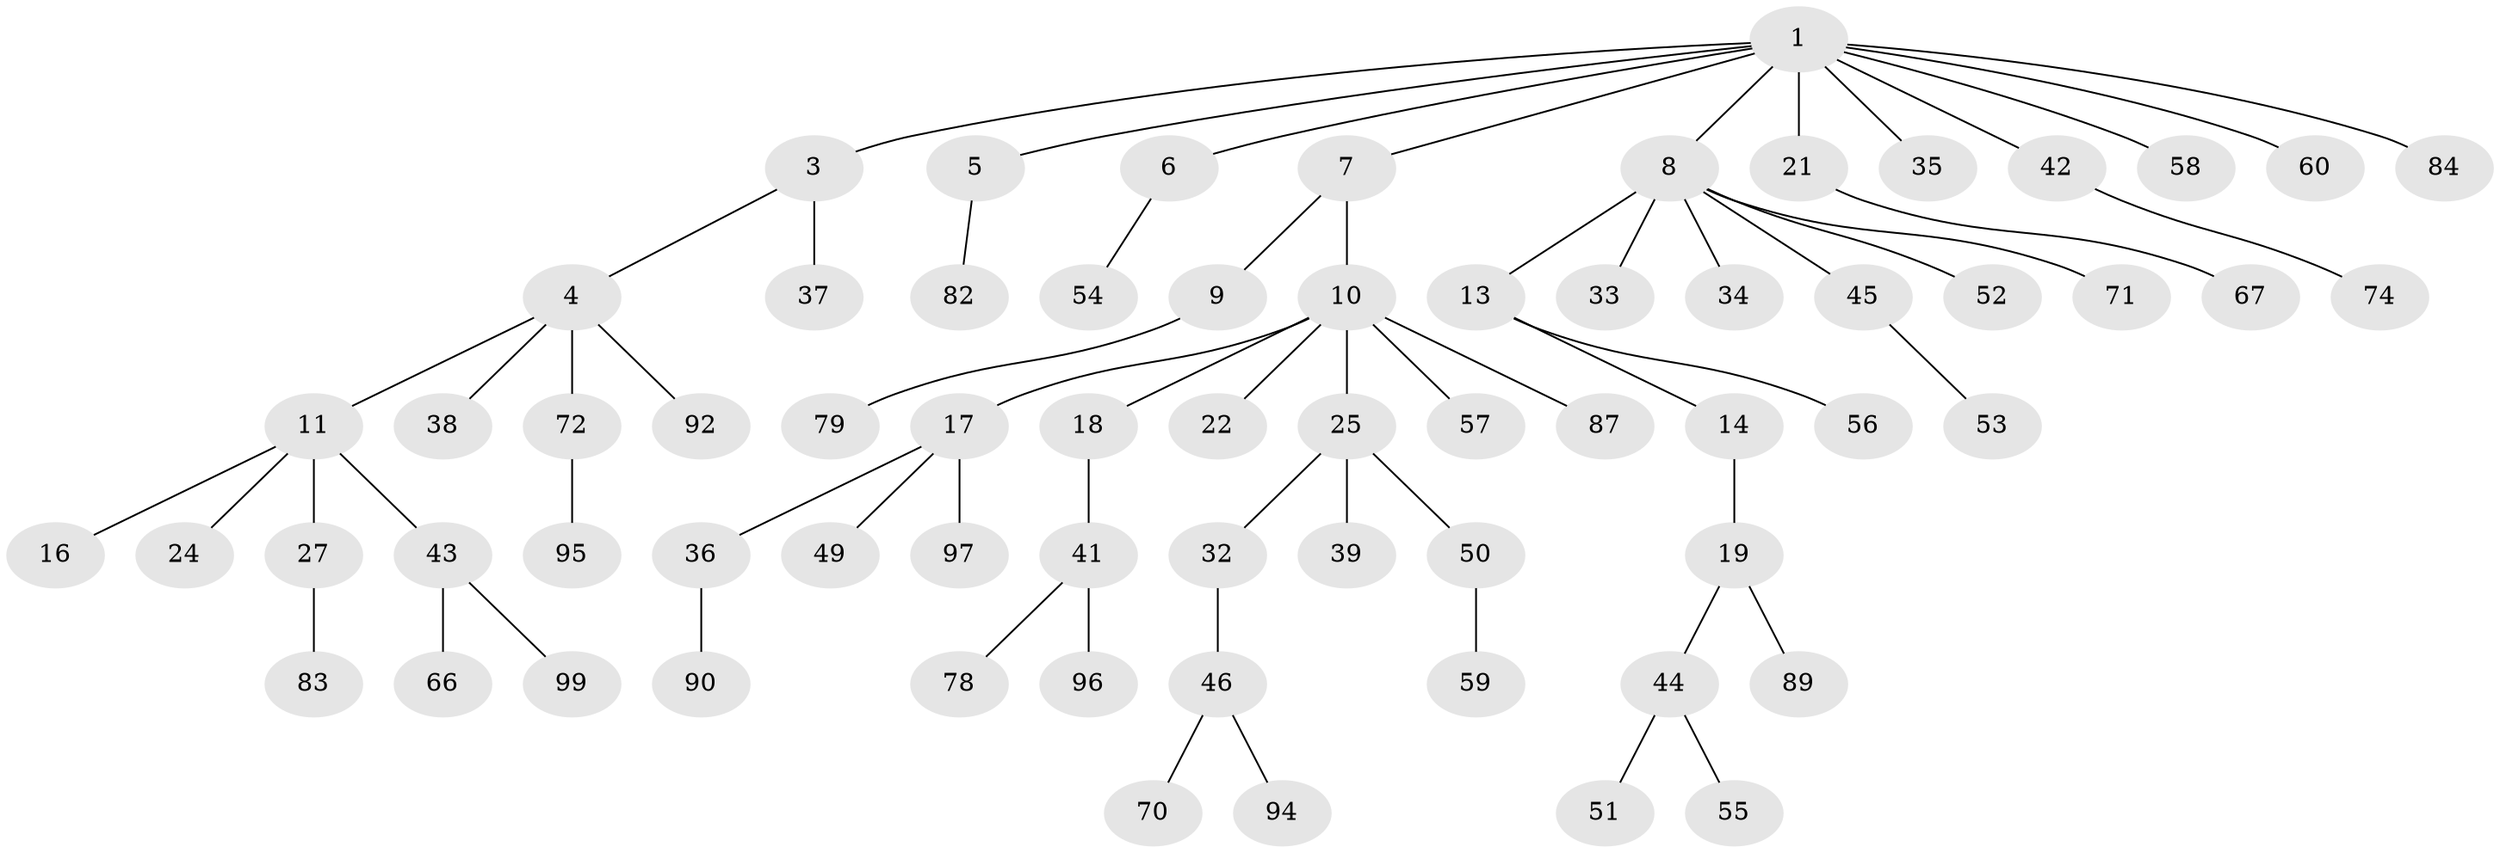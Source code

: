 // original degree distribution, {5: 0.02, 8: 0.01, 3: 0.15, 4: 0.06, 6: 0.02, 2: 0.25, 1: 0.49}
// Generated by graph-tools (version 1.1) at 2025/11/02/21/25 10:11:10]
// undirected, 67 vertices, 66 edges
graph export_dot {
graph [start="1"]
  node [color=gray90,style=filled];
  1 [super="+2"];
  3;
  4 [super="+31"];
  5 [super="+73"];
  6 [super="+100"];
  7 [super="+86"];
  8 [super="+26"];
  9 [super="+81"];
  10 [super="+15"];
  11 [super="+12"];
  13 [super="+75"];
  14 [super="+63"];
  16 [super="+80"];
  17 [super="+28"];
  18 [super="+20"];
  19 [super="+23"];
  21 [super="+30"];
  22;
  24 [super="+76"];
  25 [super="+40"];
  27 [super="+29"];
  32;
  33;
  34;
  35 [super="+47"];
  36 [super="+85"];
  37 [super="+61"];
  38;
  39;
  41 [super="+69"];
  42 [super="+48"];
  43 [super="+64"];
  44;
  45;
  46 [super="+62"];
  49 [super="+65"];
  50 [super="+77"];
  51;
  52;
  53;
  54;
  55;
  56;
  57;
  58;
  59;
  60 [super="+88"];
  66 [super="+68"];
  67;
  70;
  71 [super="+93"];
  72;
  74;
  78;
  79;
  82;
  83 [super="+98"];
  84;
  87;
  89;
  90 [super="+91"];
  92;
  94;
  95;
  96;
  97;
  99;
  1 -- 5;
  1 -- 7;
  1 -- 58;
  1 -- 60;
  1 -- 35;
  1 -- 3;
  1 -- 6;
  1 -- 8;
  1 -- 42;
  1 -- 84;
  1 -- 21;
  3 -- 4;
  3 -- 37;
  4 -- 11;
  4 -- 92;
  4 -- 72;
  4 -- 38;
  5 -- 82;
  6 -- 54;
  7 -- 9;
  7 -- 10;
  8 -- 13;
  8 -- 33;
  8 -- 45;
  8 -- 71;
  8 -- 34;
  8 -- 52;
  9 -- 79;
  10 -- 17;
  10 -- 22;
  10 -- 25;
  10 -- 87;
  10 -- 57;
  10 -- 18;
  11 -- 16;
  11 -- 24;
  11 -- 27;
  11 -- 43;
  13 -- 14;
  13 -- 56;
  14 -- 19;
  17 -- 49;
  17 -- 97;
  17 -- 36;
  18 -- 41;
  19 -- 89;
  19 -- 44;
  21 -- 67;
  25 -- 32;
  25 -- 39;
  25 -- 50;
  27 -- 83;
  32 -- 46;
  36 -- 90;
  41 -- 78;
  41 -- 96;
  42 -- 74;
  43 -- 66;
  43 -- 99;
  44 -- 51;
  44 -- 55;
  45 -- 53;
  46 -- 70;
  46 -- 94;
  50 -- 59;
  72 -- 95;
}
